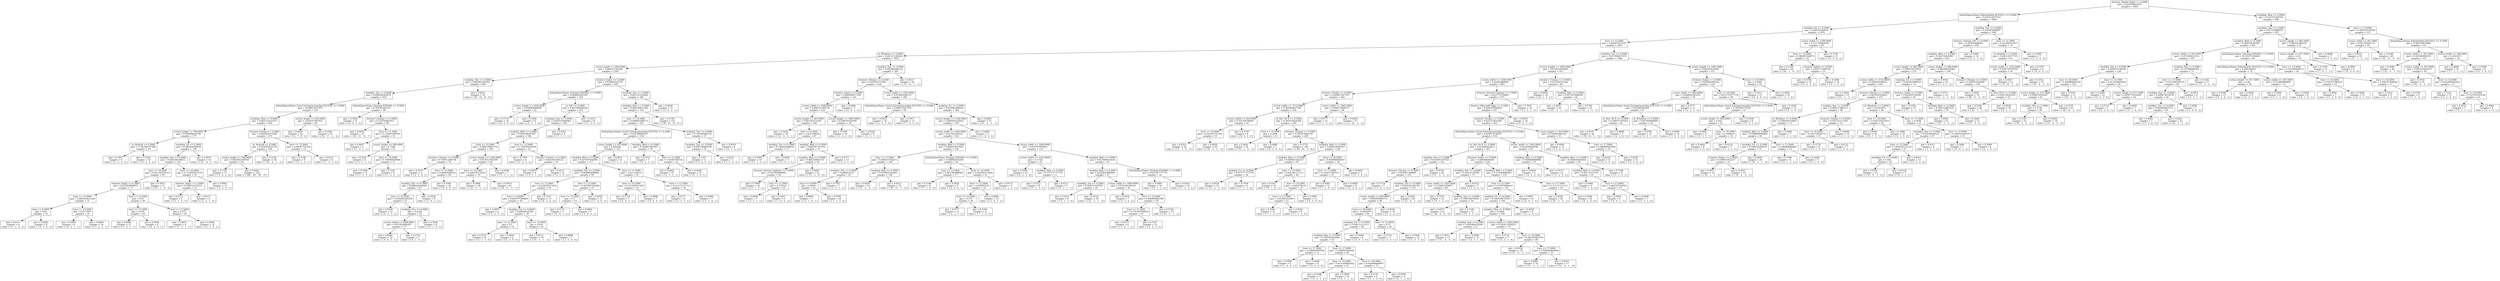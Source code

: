 digraph Tree {
0 [label="browser_Mobile Safari <= 0.5000\ngini = 0.624708614423\nsamples = 3983", shape="box"] ;
1 [label="defaultSpaceName_Kulturledelse KLS3551 <= 0.5000\ngini = 0.635512877633\nsamples = 3484", shape="box"] ;
0 -> 1 ;
2 [label="weekday_Sat <= 0.5000\ngini = 0.64435149656\nsamples = 2976", shape="box"] ;
1 -> 2 ;
3 [label="hour <= 15.5000\ngini = 0.645810753707\nsamples = 2907", shape="box"] ;
2 -> 3 ;
4 [label="os_Windows <= 0.5000\ngini = 0.661151585663\nsamples = 1825", shape="box"] ;
3 -> 4 ;
5 [label="screen_height <= 850.0000\ngini = 0.668214782296\nsamples = 1265", shape="box"] ;
4 -> 5 ;
6 [label="weekday_Thu <= 0.5000\ngini = 0.662063185361\nsamples = 696", shape="box"] ;
5 -> 6 ;
7 [label="weekday_Tue <= 0.5000\ngini = 0.668384285879\nsamples = 618", shape="box"] ;
6 -> 7 ;
8 [label="defaultSpaceName_Social Entrepreneurship ELE3702 <= 0.5000\ngini = 0.658811037975\nsamples = 519", shape="box"] ;
7 -> 8 ;
9 [label="weekday_Mon <= 0.5000\ngini = 0.662133333333\nsamples = 450", shape="box"] ;
8 -> 9 ;
10 [label="screen_height <= 784.0000\ngini = 0.659006032749\nsamples = 177", shape="box"] ;
9 -> 10 ;
11 [label="os_Android <= 0.5000\ngini = 0.742382271468\nsamples = 19", shape="box"] ;
10 -> 11 ;
12 [label="gini = 0.7407\nsamples = 9\nvalue = [ 2.  2.  3.  2.]", shape="box"] ;
11 -> 12 ;
13 [label="gini = 0.7200\nsamples = 10\nvalue = [ 4.  2.  2.  2.]", shape="box"] ;
11 -> 13 ;
14 [label="weekday_Fri <= 0.5000\ngini = 0.640922929018\nsamples = 158", shape="box"] ;
10 -> 14 ;
15 [label="weekday_Sun <= 0.5000\ngini = 0.656326530612\nsamples = 105", shape="box"] ;
14 -> 15 ;
16 [label="hour <= 14.5000\ngini = 0.621356335515\nsamples = 82", shape="box"] ;
15 -> 16 ;
17 [label="browser_Safari <= 0.5000\ngini = 0.657805990875\nsamples = 71", shape="box"] ;
16 -> 17 ;
18 [label="hour <= 12.5000\ngini = 0.649323621228\nsamples = 31", shape="box"] ;
17 -> 18 ;
19 [label="hour <= 6.5000\ngini = 0.64\nsamples = 15", shape="box"] ;
18 -> 19 ;
20 [label="gini = 0.6111\nsamples = 6\nvalue = [ 3.  1.  0.  2.]", shape="box"] ;
19 -> 20 ;
21 [label="gini = 0.6420\nsamples = 9\nvalue = [ 4.  3.  0.  2.]", shape="box"] ;
19 -> 21 ;
22 [label="hour <= 13.5000\ngini = 0.6171875\nsamples = 16", shape="box"] ;
18 -> 22 ;
23 [label="gini = 0.5000\nsamples = 6\nvalue = [ 4.  0.  1.  1.]", shape="box"] ;
22 -> 23 ;
24 [label="gini = 0.6600\nsamples = 10\nvalue = [ 5.  2.  2.  1.]", shape="box"] ;
22 -> 24 ;
25 [label="hour <= 12.5000\ngini = 0.65\nsamples = 40", shape="box"] ;
17 -> 25 ;
26 [label="hour <= 11.5000\ngini = 0.595\nsamples = 20", shape="box"] ;
25 -> 26 ;
27 [label="gini = 0.6446\nsamples = 11\nvalue = [ 5.  4.  1.  1.]", shape="box"] ;
26 -> 27 ;
28 [label="gini = 0.4938\nsamples = 9\nvalue = [ 6.  2.  0.  1.]", shape="box"] ;
26 -> 28 ;
29 [label="hour <= 13.5000\ngini = 0.675\nsamples = 20", shape="box"] ;
25 -> 29 ;
30 [label="gini = 0.6875\nsamples = 8\nvalue = [ 1.  3.  1.  3.]", shape="box"] ;
29 -> 30 ;
31 [label="gini = 0.5694\nsamples = 12\nvalue = [ 6.  5.  0.  1.]", shape="box"] ;
29 -> 31 ;
32 [label="gini = 0.1653\nsamples = 11\nvalue = [ 10.   1.   0.   0.]", shape="box"] ;
16 -> 32 ;
33 [label="hour <= 14.5000\ngini = 0.733459357278\nsamples = 23", shape="box"] ;
15 -> 33 ;
34 [label="browser_Safari <= 0.5000\ngini = 0.708333333333\nsamples = 12", shape="box"] ;
33 -> 34 ;
35 [label="gini = 0.6111\nsamples = 6\nvalue = [ 2.  1.  0.  3.]", shape="box"] ;
34 -> 35 ;
36 [label="gini = 0.6111\nsamples = 6\nvalue = [ 2.  3.  1.  0.]", shape="box"] ;
34 -> 36 ;
37 [label="gini = 0.6942\nsamples = 11\nvalue = [ 4.  2.  4.  1.]", shape="box"] ;
33 -> 37 ;
38 [label="gini = 0.5974\nsamples = 53\nvalue = [ 31.   8.   5.   9.]", shape="box"] ;
14 -> 38 ;
39 [label="browser_Firefox <= 0.5000\ngini = 0.663956312308\nsamples = 273", shape="box"] ;
9 -> 39 ;
40 [label="os_Android <= 0.5000\ngini = 0.652852521578\nsamples = 259", shape="box"] ;
39 -> 40 ;
41 [label="screen_height <= 784.0000\ngini = 0.663443338768\nsamples = 231", shape="box"] ;
40 -> 41 ;
42 [label="gini = 0.7197\nsamples = 17\nvalue = [ 5.  6.  2.  4.]", shape="box"] ;
41 -> 42 ;
43 [label="gini = 0.6542\nsamples = 214\nvalue = [ 108.   49.   20.   37.]", shape="box"] ;
41 -> 43 ;
44 [label="gini = 0.5332\nsamples = 28\nvalue = [ 18.   4.   1.   5.]", shape="box"] ;
40 -> 44 ;
45 [label="hour <= 13.5000\ngini = 0.69387755102\nsamples = 14", shape="box"] ;
39 -> 45 ;
46 [label="gini = 0.7188\nsamples = 8\nvalue = [ 2.  2.  3.  1.]", shape="box"] ;
45 -> 46 ;
47 [label="gini = 0.6111\nsamples = 6\nvalue = [ 1.  3.  2.  0.]", shape="box"] ;
45 -> 47 ;
48 [label="screen_height <= 653.5000\ngini = 0.618357487923\nsamples = 69", shape="box"] ;
8 -> 48 ;
49 [label="gini = 0.6020\nsamples = 14\nvalue = [ 2.  7.  0.  5.]", shape="box"] ;
48 -> 49 ;
50 [label="gini = 0.5593\nsamples = 55\nvalue = [ 32.  17.   2.   4.]", shape="box"] ;
48 -> 50 ;
51 [label="defaultSpaceName_Strategi STR3605 <= 0.5000\ngini = 0.701561065197\nsamples = 99", shape="box"] ;
7 -> 51 ;
52 [label="gini = 0.5620\nsamples = 11\nvalue = [ 6.  4.  1.  0.]", shape="box"] ;
51 -> 52 ;
53 [label="browser_Chrome <= 0.5000\ngini = 0.710743801653\nsamples = 88", shape="box"] ;
51 -> 53 ;
54 [label="gini = 0.6876\nsamples = 57\nvalue = [ 26.  11.  13.   7.]", shape="box"] ;
53 -> 54 ;
55 [label="hour <= 11.5000\ngini = 0.734651404787\nsamples = 31", shape="box"] ;
53 -> 55 ;
56 [label="gini = 0.6667\nsamples = 6\nvalue = [ 1.  3.  1.  1.]", shape="box"] ;
55 -> 56 ;
57 [label="screen_height <= 680.0000\ngini = 0.7296\nsamples = 25", shape="box"] ;
55 -> 57 ;
58 [label="gini = 0.5625\nsamples = 8\nvalue = [ 5.  1.  1.  1.]", shape="box"] ;
57 -> 58 ;
59 [label="hour <= 14.5000\ngini = 0.740484429066\nsamples = 17", shape="box"] ;
57 -> 59 ;
60 [label="gini = 0.7438\nsamples = 11\nvalue = [ 3.  3.  3.  2.]", shape="box"] ;
59 -> 60 ;
61 [label="gini = 0.7222\nsamples = 6\nvalue = [ 1.  2.  2.  1.]", shape="box"] ;
59 -> 61 ;
62 [label="gini = 0.6012\nsamples = 78\nvalue = [ 45.  16.   8.   9.]", shape="box"] ;
6 -> 62 ;
63 [label="browser_Safari <= 0.5000\ngini = 0.674664335729\nsamples = 569", shape="box"] ;
5 -> 63 ;
64 [label="defaultSpaceName_Strategi STR3605 <= 0.5000\ngini = 0.689692283163\nsamples = 224", shape="box"] ;
63 -> 64 ;
65 [label="screen_height <= 1050.0000\ngini = 0.590909090909\nsamples = 22", shape="box"] ;
64 -> 65 ;
66 [label="gini = 0.5714\nsamples = 14\nvalue = [ 8.  4.  0.  2.]", shape="box"] ;
65 -> 66 ;
67 [label="gini = 0.5938\nsamples = 8\nvalue = [ 4.  3.  1.  0.]", shape="box"] ;
65 -> 67 ;
68 [label="os_iOS <= 0.5000\ngini = 0.697382609548\nsamples = 202", shape="box"] ;
64 -> 68 ;
69 [label="weekday_Sun <= 0.5000\ngini = 0.697470506961\nsamples = 194", shape="box"] ;
68 -> 69 ;
70 [label="weekday_Wed <= 0.5000\ngini = 0.693548387097\nsamples = 186", shape="box"] ;
69 -> 70 ;
71 [label="hour <= 13.5000\ngini = 0.686570493754\nsamples = 164", shape="box"] ;
70 -> 71 ;
72 [label="browser_Chrome <= 0.5000\ngini = 0.703813280736\nsamples = 78", shape="box"] ;
71 -> 72 ;
73 [label="gini = 0.5679\nsamples = 9\nvalue = [ 3.  1.  0.  5.]", shape="box"] ;
72 -> 73 ;
74 [label="hour <= 12.5000\ngini = 0.69943289225\nsamples = 69", shape="box"] ;
72 -> 74 ;
75 [label="weekday_Thu <= 0.5000\ngini = 0.684444444444\nsamples = 45", shape="box"] ;
74 -> 75 ;
76 [label="hour <= 10.5000\ngini = 0.654492330168\nsamples = 37", shape="box"] ;
75 -> 76 ;
77 [label="gini = 0.6528\nsamples = 12\nvalue = [ 6.  3.  1.  2.]", shape="box"] ;
76 -> 77 ;
78 [label="weekday_Tue <= 0.5000\ngini = 0.6528\nsamples = 25", shape="box"] ;
76 -> 78 ;
79 [label="screen_width <= 1680.0000\ngini = 0.657439446367\nsamples = 17", shape="box"] ;
78 -> 79 ;
80 [label="gini = 0.6600\nsamples = 10\nvalue = [ 4.  4.  1.  1.]", shape="box"] ;
79 -> 80 ;
81 [label="gini = 0.5714\nsamples = 7\nvalue = [ 4.  1.  0.  2.]", shape="box"] ;
79 -> 81 ;
82 [label="gini = 0.5938\nsamples = 8\nvalue = [ 4.  1.  0.  3.]", shape="box"] ;
78 -> 82 ;
83 [label="gini = 0.6562\nsamples = 8\nvalue = [ 1.  4.  1.  2.]", shape="box"] ;
75 -> 83 ;
84 [label="gini = 0.7049\nsamples = 24\nvalue = [ 8.  9.  4.  3.]", shape="box"] ;
74 -> 84 ;
85 [label="screen_height <= 1140.0000\ngini = 0.657652785289\nsamples = 86", shape="box"] ;
71 -> 85 ;
86 [label="hour <= 14.5000\ngini = 0.650536772953\nsamples = 79", shape="box"] ;
85 -> 86 ;
87 [label="gini = 0.5886\nsamples = 38\nvalue = [ 22.   9.   5.   2.]", shape="box"] ;
86 -> 87 ;
88 [label="gini = 0.6913\nsamples = 41\nvalue = [ 18.  11.   5.   7.]", shape="box"] ;
86 -> 88 ;
89 [label="gini = 0.6939\nsamples = 7\nvalue = [ 3.  1.  1.  2.]", shape="box"] ;
85 -> 89 ;
90 [label="hour <= 12.5000\ngini = 0.714876033058\nsamples = 22", shape="box"] ;
70 -> 90 ;
91 [label="gini = 0.7500\nsamples = 8\nvalue = [ 2.  2.  2.  2.]", shape="box"] ;
90 -> 91 ;
92 [label="browser_Firefox <= 0.5000\ngini = 0.663265306122\nsamples = 14", shape="box"] ;
90 -> 92 ;
93 [label="gini = 0.6875\nsamples = 8\nvalue = [ 3.  1.  1.  3.]", shape="box"] ;
92 -> 93 ;
94 [label="gini = 0.6111\nsamples = 6\nvalue = [ 3.  1.  0.  2.]", shape="box"] ;
92 -> 94 ;
95 [label="gini = 0.5625\nsamples = 8\nvalue = [ 1.  5.  1.  1.]", shape="box"] ;
69 -> 95 ;
96 [label="gini = 0.5312\nsamples = 8\nvalue = [ 2.  5.  0.  1.]", shape="box"] ;
68 -> 96 ;
97 [label="weekday_Sun <= 0.5000\ngini = 0.661155219492\nsamples = 345", shape="box"] ;
63 -> 97 ;
98 [label="weekday_Mon <= 0.5000\ngini = 0.665638611585\nsamples = 333", shape="box"] ;
97 -> 98 ;
99 [label="hour <= 14.5000\ngini = 0.649003388175\nsamples = 181", shape="box"] ;
98 -> 99 ;
100 [label="defaultSpaceName_Social Entrepreneurship ELE3702 <= 0.5000\ngini = 0.631388092427\nsamples = 154", shape="box"] ;
99 -> 100 ;
101 [label="screen_height <= 975.0000\ngini = 0.643456\nsamples = 125", shape="box"] ;
100 -> 101 ;
102 [label="weekday_Wed <= 0.5000\ngini = 0.637007816495\nsamples = 117", shape="box"] ;
101 -> 102 ;
103 [label="weekday_Thu <= 0.5000\ngini = 0.644982698962\nsamples = 85", shape="box"] ;
102 -> 103 ;
104 [label="hour <= 13.5000\ngini = 0.670035671819\nsamples = 58", shape="box"] ;
103 -> 104 ;
105 [label="hour <= 6.0000\ngini = 0.624197530864\nsamples = 45", shape="box"] ;
104 -> 105 ;
106 [label="gini = 0.6667\nsamples = 6\nvalue = [ 2.  2.  0.  2.]", shape="box"] ;
105 -> 106 ;
107 [label="weekday_Tue <= 0.5000\ngini = 0.60486522025\nsamples = 39", shape="box"] ;
105 -> 107 ;
108 [label="hour <= 12.5000\ngini = 0.5\nsamples = 14", shape="box"] ;
107 -> 108 ;
109 [label="gini = 0.5312\nsamples = 8\nvalue = [ 5.  2.  1.  0.]", shape="box"] ;
108 -> 109 ;
110 [label="gini = 0.4444\nsamples = 6\nvalue = [ 4.  2.  0.  0.]", shape="box"] ;
108 -> 110 ;
111 [label="hour <= 12.5000\ngini = 0.624\nsamples = 25", shape="box"] ;
107 -> 111 ;
112 [label="gini = 0.6111\nsamples = 18\nvalue = [ 10.   4.   1.   3.]", shape="box"] ;
111 -> 112 ;
113 [label="gini = 0.4898\nsamples = 7\nvalue = [ 3.  0.  0.  4.]", shape="box"] ;
111 -> 113 ;
114 [label="gini = 0.7337\nsamples = 13\nvalue = [ 4.  3.  4.  2.]", shape="box"] ;
104 -> 114 ;
115 [label="hour <= 12.5000\ngini = 0.567901234568\nsamples = 27", shape="box"] ;
103 -> 115 ;
116 [label="hour <= 11.5000\ngini = 0.5\nsamples = 14", shape="box"] ;
115 -> 116 ;
117 [label="gini = 0.5714\nsamples = 7\nvalue = [ 4.  0.  1.  2.]", shape="box"] ;
116 -> 117 ;
118 [label="gini = 0.4082\nsamples = 7\nvalue = [ 5.  0.  0.  2.]", shape="box"] ;
116 -> 118 ;
119 [label="gini = 0.6036\nsamples = 13\nvalue = [ 7.  3.  0.  3.]", shape="box"] ;
115 -> 119 ;
120 [label="hour <= 11.5000\ngini = 0.611328125\nsamples = 32", shape="box"] ;
102 -> 120 ;
121 [label="hour <= 10.5000\ngini = 0.571428571429\nsamples = 14", shape="box"] ;
120 -> 121 ;
122 [label="gini = 0.5714\nsamples = 7\nvalue = [ 4.  0.  2.  1.]", shape="box"] ;
121 -> 122 ;
123 [label="gini = 0.4898\nsamples = 7\nvalue = [ 4.  0.  0.  3.]", shape="box"] ;
121 -> 123 ;
124 [label="hour <= 13.5000\ngini = 0.611111111111\nsamples = 18", shape="box"] ;
120 -> 124 ;
125 [label="gini = 0.6777\nsamples = 11\nvalue = [ 5.  3.  1.  2.]", shape="box"] ;
124 -> 125 ;
126 [label="gini = 0.4490\nsamples = 7\nvalue = [ 5.  1.  0.  1.]", shape="box"] ;
124 -> 126 ;
127 [label="gini = 0.6875\nsamples = 8\nvalue = [ 3.  1.  1.  3.]", shape="box"] ;
101 -> 127 ;
128 [label="weekday_Wed <= 0.5000\ngini = 0.546967895363\nsamples = 29", shape="box"] ;
100 -> 128 ;
129 [label="gini = 0.5714\nsamples = 7\nvalue = [ 4.  2.  1.  0.]", shape="box"] ;
128 -> 129 ;
130 [label="hour <= 11.5000\ngini = 0.53305785124\nsamples = 22", shape="box"] ;
128 -> 130 ;
131 [label="gini = 0.6400\nsamples = 10\nvalue = [ 5.  3.  1.  1.]", shape="box"] ;
130 -> 131 ;
132 [label="gini = 0.4028\nsamples = 12\nvalue = [ 9.  2.  0.  1.]", shape="box"] ;
130 -> 132 ;
133 [label="weekday_Tue <= 0.5000\ngini = 0.716049382716\nsamples = 27", shape="box"] ;
99 -> 133 ;
134 [label="weekday_Thu <= 0.5000\ngini = 0.697530864198\nsamples = 18", shape="box"] ;
133 -> 134 ;
135 [label="gini = 0.7107\nsamples = 11\nvalue = [ 3.  4.  1.  3.]", shape="box"] ;
134 -> 135 ;
136 [label="gini = 0.6531\nsamples = 7\nvalue = [ 3.  2.  0.  2.]", shape="box"] ;
134 -> 136 ;
137 [label="gini = 0.6914\nsamples = 9\nvalue = [ 4.  1.  2.  2.]", shape="box"] ;
133 -> 137 ;
138 [label="gini = 0.6799\nsamples = 152\nvalue = [ 69.  41.  15.  27.]", shape="box"] ;
98 -> 138 ;
139 [label="gini = 0.4028\nsamples = 12\nvalue = [ 9.  0.  2.  1.]", shape="box"] ;
97 -> 139 ;
140 [label="weekday_Sun <= 0.5000\ngini = 0.642640306122\nsamples = 560", shape="box"] ;
4 -> 140 ;
141 [label="browser_Chrome <= 0.5000\ngini = 0.639556737845\nsamples = 526", shape="box"] ;
140 -> 141 ;
142 [label="browser_Opera <= 0.5000\ngini = 0.688304877338\nsamples = 131", shape="box"] ;
141 -> 142 ;
143 [label="screen_width <= 1640.0000\ngini = 0.698751300728\nsamples = 124", shape="box"] ;
142 -> 143 ;
144 [label="screen_height <= 641.0000\ngini = 0.681203275187\nsamples = 106", shape="box"] ;
143 -> 144 ;
145 [label="gini = 0.5429\nsamples = 19\nvalue = [ 12.   4.   2.   1.]", shape="box"] ;
144 -> 145 ;
146 [label="hour <= 9.5000\ngini = 0.691769058\nsamples = 87", shape="box"] ;
144 -> 146 ;
147 [label="weekday_Tue <= 0.5000\ngini = 0.726643598616\nsamples = 17", shape="box"] ;
146 -> 147 ;
148 [label="gini = 0.7400\nsamples = 10\nvalue = [ 3.  3.  2.  2.]", shape="box"] ;
147 -> 148 ;
149 [label="gini = 0.6939\nsamples = 7\nvalue = [ 3.  2.  1.  1.]", shape="box"] ;
147 -> 149 ;
150 [label="weekday_Wed <= 0.5000\ngini = 0.669387755102\nsamples = 70", shape="box"] ;
146 -> 150 ;
151 [label="weekday_Mon <= 0.5000\ngini = 0.665326055731\nsamples = 59", shape="box"] ;
150 -> 151 ;
152 [label="browser_Internet Explorer <= 0.5000\ngini = 0.647928994083\nsamples = 26", shape="box"] ;
151 -> 152 ;
153 [label="gini = 0.7000\nsamples = 10\nvalue = [ 4.  1.  3.  2.]", shape="box"] ;
152 -> 153 ;
154 [label="hour <= 11.5000\ngini = 0.578125\nsamples = 16", shape="box"] ;
152 -> 154 ;
155 [label="gini = 0.6939\nsamples = 7\nvalue = [ 2.  1.  1.  3.]", shape="box"] ;
154 -> 155 ;
156 [label="gini = 0.3457\nsamples = 9\nvalue = [ 7.  0.  0.  2.]", shape="box"] ;
154 -> 156 ;
157 [label="gini = 0.6667\nsamples = 33\nvalue = [ 13.   3.   4.  13.]", shape="box"] ;
151 -> 157 ;
158 [label="gini = 0.6777\nsamples = 11\nvalue = [ 5.  2.  1.  3.]", shape="box"] ;
150 -> 158 ;
159 [label="screen_height <= 1065.0000\ngini = 0.598765432099\nsamples = 18", shape="box"] ;
143 -> 159 ;
160 [label="gini = 0.5400\nsamples = 10\nvalue = [ 3.  6.  1.  0.]", shape="box"] ;
159 -> 160 ;
161 [label="gini = 0.6562\nsamples = 8\nvalue = [ 2.  4.  1.  1.]", shape="box"] ;
159 -> 161 ;
162 [label="gini = 0.2449\nsamples = 7\nvalue = [ 6.  0.  1.  0.]", shape="box"] ;
142 -> 162 ;
163 [label="screen_width <= 1363.0000\ngini = 0.619849383112\nsamples = 395", shape="box"] ;
141 -> 163 ;
164 [label="defaultSpaceName_Social Entrepreneurship ELE3702 <= 0.5000\ngini = 0.699167657551\nsamples = 29", shape="box"] ;
163 -> 164 ;
165 [label="gini = 0.6953\nsamples = 16\nvalue = [ 5.  4.  1.  6.]", shape="box"] ;
164 -> 165 ;
166 [label="gini = 0.5917\nsamples = 13\nvalue = [ 7.  4.  2.  0.]", shape="box"] ;
164 -> 166 ;
167 [label="weekday_Fri <= 0.5000\ngini = 0.610961808355\nsamples = 366", shape="box"] ;
163 -> 167 ;
168 [label="screen_height <= 1140.0000\ngini = 0.609305522924\nsamples = 339", shape="box"] ;
167 -> 168 ;
169 [label="screen_width <= 1403.0000\ngini = 0.612262302221\nsamples = 332", shape="box"] ;
168 -> 169 ;
170 [label="weekday_Wed <= 0.5000\ngini = 0.606953017833\nsamples = 216", shape="box"] ;
169 -> 170 ;
171 [label="hour <= 11.5000\ngini = 0.608155744272\nsamples = 158", shape="box"] ;
170 -> 171 ;
172 [label="weekday_Thu <= 0.5000\ngini = 0.689453125\nsamples = 32", shape="box"] ;
171 -> 172 ;
173 [label="hour <= 9.5000\ngini = 0.6656\nsamples = 25", shape="box"] ;
172 -> 173 ;
174 [label="gini = 0.4490\nsamples = 7\nvalue = [ 5.  1.  0.  1.]", shape="box"] ;
173 -> 174 ;
175 [label="gini = 0.7099\nsamples = 18\nvalue = [ 7.  5.  2.  4.]", shape="box"] ;
173 -> 175 ;
176 [label="gini = 0.7347\nsamples = 7\nvalue = [ 2.  2.  1.  2.]", shape="box"] ;
172 -> 176 ;
177 [label="weekday_Mon <= 0.5000\ngini = 0.579491055682\nsamples = 126", shape="box"] ;
171 -> 177 ;
178 [label="gini = 0.4630\nsamples = 52\nvalue = [ 37.   5.   3.   7.]", shape="box"] ;
177 -> 178 ;
179 [label="gini = 0.6413\nsamples = 74\nvalue = [ 39.  15.   7.  13.]", shape="box"] ;
177 -> 179 ;
180 [label="defaultSpaceName_Strategi STR3605 <= 0.5000\ngini = 0.598692033294\nsamples = 58", shape="box"] ;
170 -> 180 ;
181 [label="hour <= 12.5000\ngini = 0.491349480969\nsamples = 17", shape="box"] ;
180 -> 181 ;
182 [label="gini = 0.2188\nsamples = 8\nvalue = [ 7.  1.  0.  0.]", shape="box"] ;
181 -> 182 ;
183 [label="gini = 0.5926\nsamples = 9\nvalue = [ 4.  4.  0.  1.]", shape="box"] ;
181 -> 183 ;
184 [label="hour <= 14.5000\ngini = 0.632956573468\nsamples = 41", shape="box"] ;
180 -> 184 ;
185 [label="hour <= 13.5000\ngini = 0.626953125\nsamples = 32", shape="box"] ;
184 -> 185 ;
186 [label="hour <= 12.5000\ngini = 0.575\nsamples = 20", shape="box"] ;
185 -> 186 ;
187 [label="gini = 0.6777\nsamples = 11\nvalue = [ 5.  3.  1.  2.]", shape="box"] ;
186 -> 187 ;
188 [label="gini = 0.3704\nsamples = 9\nvalue = [ 7.  1.  0.  1.]", shape="box"] ;
186 -> 188 ;
189 [label="gini = 0.6806\nsamples = 12\nvalue = [ 5.  4.  1.  2.]", shape="box"] ;
185 -> 189 ;
190 [label="gini = 0.6173\nsamples = 9\nvalue = [ 5.  1.  2.  1.]", shape="box"] ;
184 -> 190 ;
191 [label="screen_width <= 1640.0000\ngini = 0.619797859691\nsamples = 116", shape="box"] ;
169 -> 191 ;
192 [label="screen_width <= 1520.0000\ngini = 0.5728\nsamples = 25", shape="box"] ;
191 -> 192 ;
193 [label="gini = 0.5600\nsamples = 10\nvalue = [ 6.  2.  2.  0.]", shape="box"] ;
192 -> 193 ;
194 [label="weekday_Mon <= 0.5000\ngini = 0.577777777778\nsamples = 15", shape="box"] ;
192 -> 194 ;
195 [label="gini = 0.5312\nsamples = 8\nvalue = [ 5.  1.  2.  0.]", shape="box"] ;
194 -> 195 ;
196 [label="gini = 0.6122\nsamples = 7\nvalue = [ 4.  1.  1.  1.]", shape="box"] ;
194 -> 196 ;
197 [label="weekday_Wed <= 0.5000\ngini = 0.627460451636\nsamples = 91", shape="box"] ;
191 -> 197 ;
198 [label="weekday_Mon <= 0.5000\ngini = 0.622855869904\nsamples = 67", shape="box"] ;
197 -> 198 ;
199 [label="weekday_Tue <= 0.5000\ngini = 0.505917159763\nsamples = 26", shape="box"] ;
198 -> 199 ;
200 [label="gini = 0.5312\nsamples = 8\nvalue = [ 5.  1.  2.  0.]", shape="box"] ;
199 -> 200 ;
201 [label="gini = 0.4753\nsamples = 18\nvalue = [ 12.   5.   1.   0.]", shape="box"] ;
199 -> 201 ;
202 [label="screen_width <= 1800.0000\ngini = 0.671029149316\nsamples = 41", shape="box"] ;
198 -> 202 ;
203 [label="gini = 0.6531\nsamples = 7\nvalue = [ 3.  2.  0.  2.]", shape="box"] ;
202 -> 203 ;
204 [label="hour <= 13.5000\ngini = 0.666089965398\nsamples = 34", shape="box"] ;
202 -> 204 ;
205 [label="hour <= 11.5000\ngini = 0.731301939058\nsamples = 19", shape="box"] ;
204 -> 205 ;
206 [label="gini = 0.6111\nsamples = 6\nvalue = [ 3.  0.  1.  2.]", shape="box"] ;
205 -> 206 ;
207 [label="gini = 0.7337\nsamples = 13\nvalue = [ 4.  4.  3.  2.]", shape="box"] ;
205 -> 207 ;
208 [label="gini = 0.5156\nsamples = 15\nvalue = [ 10.   2.   1.   2.]", shape="box"] ;
204 -> 208 ;
209 [label="defaultSpaceName_Strategi STR3605 <= 0.5000\ngini = 0.621527777778\nsamples = 24", shape="box"] ;
197 -> 209 ;
210 [label="gini = 0.5800\nsamples = 10\nvalue = [ 6.  1.  1.  2.]", shape="box"] ;
209 -> 210 ;
211 [label="gini = 0.6429\nsamples = 14\nvalue = [ 7.  2.  1.  4.]", shape="box"] ;
209 -> 211 ;
212 [label="gini = 0.4082\nsamples = 7\nvalue = [ 5.  2.  0.  0.]", shape="box"] ;
168 -> 212 ;
213 [label="gini = 0.6063\nsamples = 27\nvalue = [ 15.   2.   3.   7.]", shape="box"] ;
167 -> 213 ;
214 [label="gini = 0.6557\nsamples = 34\nvalue = [ 15.  12.   2.   5.]", shape="box"] ;
140 -> 214 ;
215 [label="weekday_Tue <= 0.5000\ngini = 0.617069437374\nsamples = 1082", shape="box"] ;
3 -> 215 ;
216 [label="screen_height <= 1065.0000\ngini = 0.612819450806\nsamples = 931", shape="box"] ;
215 -> 216 ;
217 [label="screen_width <= 1290.5000\ngini = 0.62026480694\nsamples = 863", shape="box"] ;
216 -> 217 ;
218 [label="browser_Firefox <= 0.5000\ngini = 0.600817367763\nsamples = 392", shape="box"] ;
217 -> 218 ;
219 [label="screen_width <= 1113.0000\ngini = 0.585894857799\nsamples = 354", shape="box"] ;
218 -> 219 ;
220 [label="screen_width <= 624.0000\ngini = 0.547164740661\nsamples = 61", shape="box"] ;
219 -> 220 ;
221 [label="hour <= 16.5000\ngini = 0.561053755785\nsamples = 53", shape="box"] ;
220 -> 221 ;
222 [label="gini = 0.6319\nsamples = 24\nvalue = [ 13.   3.   3.   5.]", shape="box"] ;
221 -> 222 ;
223 [label="gini = 0.4828\nsamples = 29\nvalue = [ 20.   5.   1.   3.]", shape="box"] ;
221 -> 223 ;
224 [label="gini = 0.3750\nsamples = 8\nvalue = [ 6.  0.  2.  0.]", shape="box"] ;
220 -> 224 ;
225 [label="os_Mac OS X <= 0.5000\ngini = 0.591876434204\nsamples = 293", shape="box"] ;
219 -> 225 ;
226 [label="hour <= 19.5000\ngini = 0.5696\nsamples = 25", shape="box"] ;
225 -> 226 ;
227 [label="gini = 0.3642\nsamples = 18\nvalue = [ 14.   1.   0.   3.]", shape="box"] ;
226 -> 227 ;
228 [label="gini = 0.4082\nsamples = 7\nvalue = [ 0.  2.  0.  5.]", shape="box"] ;
226 -> 228 ;
229 [label="browser_Chrome <= 0.5000\ngini = 0.591473602139\nsamples = 268", shape="box"] ;
225 -> 229 ;
230 [label="gini = 0.5776\nsamples = 160\nvalue = [ 96.  29.   9.  26.]", shape="box"] ;
229 -> 230 ;
231 [label="weekday_Wed <= 0.5000\ngini = 0.609910836763\nsamples = 108", shape="box"] ;
229 -> 231 ;
232 [label="weekday_Mon <= 0.5000\ngini = 0.608481262327\nsamples = 78", shape="box"] ;
231 -> 232 ;
233 [label="weekday_Fri <= 0.5000\ngini = 0.517777777778\nsamples = 30", shape="box"] ;
232 -> 233 ;
234 [label="gini = 0.5624\nsamples = 21\nvalue = [ 13.   2.   2.   4.]", shape="box"] ;
233 -> 234 ;
235 [label="gini = 0.3704\nsamples = 9\nvalue = [ 7.  1.  1.  0.]", shape="box"] ;
233 -> 235 ;
236 [label="hour <= 16.5000\ngini = 0.642361111111\nsamples = 48", shape="box"] ;
232 -> 236 ;
237 [label="gini = 0.5547\nsamples = 16\nvalue = [ 8.  7.  0.  1.]", shape="box"] ;
236 -> 237 ;
238 [label="hour <= 18.5000\ngini = 0.642578125\nsamples = 32", shape="box"] ;
236 -> 238 ;
239 [label="hour <= 17.5000\ngini = 0.65306122449\nsamples = 21", shape="box"] ;
238 -> 239 ;
240 [label="gini = 0.5562\nsamples = 13\nvalue = [ 7.  1.  0.  5.]", shape="box"] ;
239 -> 240 ;
241 [label="gini = 0.6562\nsamples = 8\nvalue = [ 1.  1.  2.  4.]", shape="box"] ;
239 -> 241 ;
242 [label="gini = 0.3967\nsamples = 11\nvalue = [ 8.  3.  0.  0.]", shape="box"] ;
238 -> 242 ;
243 [label="hour <= 20.5000\ngini = 0.606666666667\nsamples = 30", shape="box"] ;
231 -> 243 ;
244 [label="hour <= 17.5000\ngini = 0.544217687075\nsamples = 21", shape="box"] ;
243 -> 244 ;
245 [label="gini = 0.5694\nsamples = 12\nvalue = [ 7.  2.  0.  3.]", shape="box"] ;
244 -> 245 ;
246 [label="gini = 0.4938\nsamples = 9\nvalue = [ 6.  2.  0.  1.]", shape="box"] ;
244 -> 246 ;
247 [label="gini = 0.6667\nsamples = 9\nvalue = [ 3.  3.  0.  3.]", shape="box"] ;
243 -> 247 ;
248 [label="screen_width <= 1065.5000\ngini = 0.696675900277\nsamples = 38", shape="box"] ;
218 -> 248 ;
249 [label="gini = 0.6777\nsamples = 11\nvalue = [ 5.  1.  3.  2.]", shape="box"] ;
248 -> 249 ;
250 [label="gini = 0.6694\nsamples = 27\nvalue = [ 11.  10.   2.   4.]", shape="box"] ;
248 -> 250 ;
251 [label="browser_Internet Explorer <= 0.5000\ngini = 0.631713704861\nsamples = 471", shape="box"] ;
217 -> 251 ;
252 [label="browser_Microsoft Edge <= 0.5000\ngini = 0.628147609038\nsamples = 457", shape="box"] ;
251 -> 252 ;
253 [label="browser_Firefox <= 0.5000\ngini = 0.625572614383\nsamples = 443", shape="box"] ;
252 -> 253 ;
254 [label="defaultSpaceName_Social Entrepreneurship ELE3702 <= 0.5000\ngini = 0.614973136017\nsamples = 412", shape="box"] ;
253 -> 254 ;
255 [label="os_Mac OS X <= 0.5000\ngini = 0.614289214412\nsamples = 367", shape="box"] ;
254 -> 255 ;
256 [label="weekday_Sun <= 0.5000\ngini = 0.653991247925\nsamples = 141", shape="box"] ;
255 -> 256 ;
257 [label="browser_Chrome <= 0.5000\ngini = 0.659381189809\nsamples = 121", shape="box"] ;
256 -> 257 ;
258 [label="gini = 0.5714\nsamples = 7\nvalue = [ 2.  4.  1.  0.]", shape="box"] ;
257 -> 258 ;
259 [label="weekday_Thu <= 0.5000\ngini = 0.654201292705\nsamples = 114", shape="box"] ;
257 -> 259 ;
260 [label="screen_height <= 834.0000\ngini = 0.656049382716\nsamples = 90", shape="box"] ;
259 -> 260 ;
261 [label="hour <= 20.5000\ngini = 0.6584375\nsamples = 80", shape="box"] ;
260 -> 261 ;
262 [label="weekday_Fri <= 0.5000\ngini = 0.596111111111\nsamples = 60", shape="box"] ;
261 -> 262 ;
263 [label="weekday_Mon <= 0.5000\ngini = 0.598765432099\nsamples = 54", shape="box"] ;
262 -> 263 ;
264 [label="hour <= 17.5000\ngini = 0.569444444444\nsamples = 12", shape="box"] ;
263 -> 264 ;
265 [label="gini = 0.5000\nsamples = 6\nvalue = [ 1.  4.  0.  1.]", shape="box"] ;
264 -> 265 ;
266 [label="gini = 0.4444\nsamples = 6\nvalue = [ 4.  2.  0.  0.]", shape="box"] ;
264 -> 266 ;
267 [label="hour <= 17.5000\ngini = 0.566893424036\nsamples = 42", shape="box"] ;
263 -> 267 ;
268 [label="hour <= 16.5000\ngini = 0.614540466392\nsamples = 27", shape="box"] ;
267 -> 268 ;
269 [label="gini = 0.6298\nsamples = 17\nvalue = [ 9.  3.  1.  4.]", shape="box"] ;
268 -> 269 ;
270 [label="gini = 0.5800\nsamples = 10\nvalue = [ 6.  1.  1.  2.]", shape="box"] ;
268 -> 270 ;
271 [label="hour <= 18.5000\ngini = 0.426666666667\nsamples = 15", shape="box"] ;
267 -> 271 ;
272 [label="gini = 0.2778\nsamples = 6\nvalue = [ 5.  1.  0.  0.]", shape="box"] ;
271 -> 272 ;
273 [label="gini = 0.4938\nsamples = 9\nvalue = [ 6.  1.  2.  0.]", shape="box"] ;
271 -> 273 ;
274 [label="gini = 0.4444\nsamples = 6\nvalue = [ 4.  0.  2.  0.]", shape="box"] ;
262 -> 274 ;
275 [label="hour <= 21.5000\ngini = 0.73\nsamples = 20", shape="box"] ;
261 -> 275 ;
276 [label="gini = 0.5714\nsamples = 7\nvalue = [ 2.  4.  0.  1.]", shape="box"] ;
275 -> 276 ;
277 [label="gini = 0.7456\nsamples = 13\nvalue = [ 3.  3.  3.  4.]", shape="box"] ;
275 -> 277 ;
278 [label="gini = 0.6200\nsamples = 10\nvalue = [ 5.  3.  0.  2.]", shape="box"] ;
260 -> 278 ;
279 [label="gini = 0.6424\nsamples = 24\nvalue = [ 12.   6.   1.   5.]", shape="box"] ;
259 -> 279 ;
280 [label="gini = 0.6150\nsamples = 20\nvalue = [ 11.   5.   2.   2.]", shape="box"] ;
256 -> 280 ;
281 [label="browser_Safari <= 0.5000\ngini = 0.58548046049\nsamples = 226", shape="box"] ;
255 -> 281 ;
282 [label="weekday_Thu <= 0.5000\ngini = 0.59223118784\nsamples = 73", shape="box"] ;
281 -> 282 ;
283 [label="screen_width <= 1403.0000\ngini = 0.578053259871\nsamples = 66", shape="box"] ;
282 -> 283 ;
284 [label="gini = 0.5139\nsamples = 12\nvalue = [ 8.  1.  1.  2.]", shape="box"] ;
283 -> 284 ;
285 [label="weekday_Sun <= 0.5000\ngini = 0.590534979424\nsamples = 54", shape="box"] ;
283 -> 285 ;
286 [label="gini = 0.6077\nsamples = 42\nvalue = [ 24.   6.   4.   8.]", shape="box"] ;
285 -> 286 ;
287 [label="gini = 0.5139\nsamples = 12\nvalue = [ 8.  2.  1.  1.]", shape="box"] ;
285 -> 287 ;
288 [label="gini = 0.6122\nsamples = 7\nvalue = [ 3.  3.  0.  1.]", shape="box"] ;
282 -> 288 ;
289 [label="weekday_Wed <= 0.5000\ngini = 0.575846896493\nsamples = 153", shape="box"] ;
281 -> 289 ;
290 [label="hour <= 21.5000\ngini = 0.575979906141\nsamples = 123", shape="box"] ;
289 -> 290 ;
291 [label="weekday_Fri <= 0.5000\ngini = 0.556350475549\nsamples = 109", shape="box"] ;
290 -> 291 ;
292 [label="weekday_Mon <= 0.5000\ngini = 0.5606\nsamples = 100", shape="box"] ;
291 -> 292 ;
293 [label="weekday_Sun <= 0.5000\ngini = 0.491083676269\nsamples = 27", shape="box"] ;
292 -> 293 ;
294 [label="gini = 0.3911\nsamples = 15\nvalue = [ 11.   4.   0.   0.]", shape="box"] ;
293 -> 294 ;
295 [label="gini = 0.5694\nsamples = 12\nvalue = [ 6.  5.  1.  0.]", shape="box"] ;
293 -> 295 ;
296 [label="screen_width <= 1403.0000\ngini = 0.582473259523\nsamples = 73", shape="box"] ;
292 -> 296 ;
297 [label="gini = 0.5714\nsamples = 7\nvalue = [ 4.  2.  1.  0.]", shape="box"] ;
296 -> 297 ;
298 [label="hour <= 16.5000\ngini = 0.582185491276\nsamples = 66", shape="box"] ;
296 -> 298 ;
299 [label="gini = 0.6556\nsamples = 33\nvalue = [ 15.  11.   2.   5.]", shape="box"] ;
298 -> 299 ;
300 [label="hour <= 17.5000\ngini = 0.464646464646\nsamples = 33", shape="box"] ;
298 -> 300 ;
301 [label="gini = 0.4844\nsamples = 16\nvalue = [ 11.   3.   1.   1.]", shape="box"] ;
300 -> 301 ;
302 [label="gini = 0.4429\nsamples = 17\nvalue = [ 12.   4.   1.   0.]", shape="box"] ;
300 -> 302 ;
303 [label="gini = 0.4938\nsamples = 9\nvalue = [ 6.  2.  0.  1.]", shape="box"] ;
291 -> 303 ;
304 [label="gini = 0.6837\nsamples = 14\nvalue = [ 6.  4.  1.  3.]", shape="box"] ;
290 -> 304 ;
305 [label="hour <= 17.5000\ngini = 0.571111111111\nsamples = 30", shape="box"] ;
289 -> 305 ;
306 [label="gini = 0.6550\nsamples = 20\nvalue = [ 10.   5.   3.   2.]", shape="box"] ;
305 -> 306 ;
307 [label="gini = 0.3200\nsamples = 10\nvalue = [ 8.  2.  0.  0.]", shape="box"] ;
305 -> 307 ;
308 [label="screen_width <= 1403.0000\ngini = 0.616296296296\nsamples = 45", shape="box"] ;
254 -> 308 ;
309 [label="weekday_Mon <= 0.5000\ngini = 0.648888888889\nsamples = 15", shape="box"] ;
308 -> 309 ;
310 [label="gini = 0.6420\nsamples = 9\nvalue = [ 4.  3.  2.  0.]", shape="box"] ;
309 -> 310 ;
311 [label="gini = 0.6111\nsamples = 6\nvalue = [ 3.  2.  0.  1.]", shape="box"] ;
309 -> 311 ;
312 [label="weekday_Mon <= 0.5000\ngini = 0.584444444444\nsamples = 30", shape="box"] ;
308 -> 312 ;
313 [label="weekday_Wed <= 0.5000\ngini = 0.49173553719\nsamples = 22", shape="box"] ;
312 -> 313 ;
314 [label="gini = 0.4444\nsamples = 9\nvalue = [ 6.  3.  0.  0.]", shape="box"] ;
313 -> 314 ;
315 [label="hour <= 17.0000\ngini = 0.485207100592\nsamples = 13", shape="box"] ;
313 -> 315 ;
316 [label="gini = 0.5000\nsamples = 6\nvalue = [ 4.  0.  1.  1.]", shape="box"] ;
315 -> 316 ;
317 [label="gini = 0.4490\nsamples = 7\nvalue = [ 5.  1.  1.  0.]", shape="box"] ;
315 -> 317 ;
318 [label="gini = 0.7188\nsamples = 8\nvalue = [ 3.  1.  2.  2.]", shape="box"] ;
312 -> 318 ;
319 [label="screen_height <= 816.0000\ngini = 0.718002081165\nsamples = 31", shape="box"] ;
253 -> 319 ;
320 [label="gini = 0.6944\nsamples = 12\nvalue = [ 3.  5.  3.  1.]", shape="box"] ;
319 -> 320 ;
321 [label="hour <= 17.5000\ngini = 0.698060941828\nsamples = 19", shape="box"] ;
319 -> 321 ;
322 [label="gini = 0.6250\nsamples = 8\nvalue = [ 4.  0.  2.  2.]", shape="box"] ;
321 -> 322 ;
323 [label="gini = 0.6281\nsamples = 11\nvalue = [ 4.  5.  0.  2.]", shape="box"] ;
321 -> 323 ;
324 [label="gini = 0.6939\nsamples = 14\nvalue = [ 6.  4.  2.  2.]", shape="box"] ;
252 -> 324 ;
325 [label="gini = 0.7041\nsamples = 14\nvalue = [ 5.  5.  2.  2.]", shape="box"] ;
251 -> 325 ;
326 [label="browser_Chrome <= 0.5000\ngini = 0.471020761246\nsamples = 68", shape="box"] ;
216 -> 326 ;
327 [label="gini = 0.6020\nsamples = 14\nvalue = [ 8.  1.  3.  2.]", shape="box"] ;
326 -> 327 ;
328 [label="weekday_Mon <= 0.5000\ngini = 0.427297668038\nsamples = 54", shape="box"] ;
326 -> 328 ;
329 [label="gini = 0.2497\nsamples = 29\nvalue = [ 25.   2.   1.   1.]", shape="box"] ;
328 -> 329 ;
330 [label="gini = 0.5792\nsamples = 25\nvalue = [ 15.   3.   5.   2.]", shape="box"] ;
328 -> 330 ;
331 [label="screen_height <= 1005.0000\ngini = 0.626639182492\nsamples = 151", shape="box"] ;
215 -> 331 ;
332 [label="browser_Safari <= 0.5000\ngini = 0.635802469136\nsamples = 126", shape="box"] ;
331 -> 332 ;
333 [label="screen_width <= 1403.0000\ngini = 0.644641683103\nsamples = 78", shape="box"] ;
332 -> 333 ;
334 [label="defaultSpaceName_Social Entrepreneurship ELE3702 <= 0.5000\ngini = 0.61840053464\nsamples = 67", shape="box"] ;
333 -> 334 ;
335 [label="os_Mac OS X <= 0.5000\ngini = 0.596073765616\nsamples = 41", shape="box"] ;
334 -> 335 ;
336 [label="gini = 0.6107\nsamples = 34\nvalue = [ 18.  10.   1.   5.]", shape="box"] ;
335 -> 336 ;
337 [label="gini = 0.4898\nsamples = 7\nvalue = [ 4.  3.  0.  0.]", shape="box"] ;
335 -> 337 ;
338 [label="os_Windows <= 0.5000\ngini = 0.647928994083\nsamples = 26", shape="box"] ;
334 -> 338 ;
339 [label="gini = 0.6746\nsamples = 13\nvalue = [ 5.  5.  1.  2.]", shape="box"] ;
338 -> 339 ;
340 [label="gini = 0.6036\nsamples = 13\nvalue = [ 7.  4.  1.  1.]", shape="box"] ;
338 -> 340 ;
341 [label="gini = 0.6777\nsamples = 11\nvalue = [ 2.  5.  1.  3.]", shape="box"] ;
333 -> 341 ;
342 [label="hour <= 18.5000\ngini = 0.613715277778\nsamples = 48", shape="box"] ;
332 -> 342 ;
343 [label="defaultSpaceName_Social Entrepreneurship ELE3702 <= 0.5000\ngini = 0.593204775023\nsamples = 33", shape="box"] ;
342 -> 343 ;
344 [label="screen_height <= 850.0000\ngini = 0.592\nsamples = 25", shape="box"] ;
343 -> 344 ;
345 [label="gini = 0.6667\nsamples = 9\nvalue = [ 4.  3.  1.  1.]", shape="box"] ;
344 -> 345 ;
346 [label="hour <= 16.5000\ngini = 0.5390625\nsamples = 16", shape="box"] ;
344 -> 346 ;
347 [label="gini = 0.4444\nsamples = 9\nvalue = [ 6.  3.  0.  0.]", shape="box"] ;
346 -> 347 ;
348 [label="gini = 0.6122\nsamples = 7\nvalue = [ 3.  3.  1.  0.]", shape="box"] ;
346 -> 348 ;
349 [label="gini = 0.5938\nsamples = 8\nvalue = [ 4.  3.  1.  0.]", shape="box"] ;
343 -> 349 ;
350 [label="gini = 0.5244\nsamples = 15\nvalue = [ 9.  1.  0.  5.]", shape="box"] ;
342 -> 350 ;
351 [label="hour <= 19.5000\ngini = 0.5664\nsamples = 25", shape="box"] ;
331 -> 351 ;
352 [label="gini = 0.5511\nsamples = 15\nvalue = [ 6.  8.  0.  1.]", shape="box"] ;
351 -> 352 ;
353 [label="gini = 0.4600\nsamples = 10\nvalue = [ 7.  2.  1.  0.]", shape="box"] ;
351 -> 353 ;
354 [label="screen_width <= 1599.0000\ngini = 0.571728628439\nsamples = 69", shape="box"] ;
2 -> 354 ;
355 [label="hour <= 14.5000\ngini = 0.586401504972\nsamples = 61", shape="box"] ;
354 -> 355 ;
356 [label="gini = 0.5128\nsamples = 28\nvalue = [ 18.   7.   0.   3.]", shape="box"] ;
355 -> 356 ;
357 [label="browser_Safari <= 0.5000\ngini = 0.631772268136\nsamples = 33", shape="box"] ;
355 -> 357 ;
358 [label="gini = 0.6704\nsamples = 19\nvalue = [ 9.  5.  3.  2.]", shape="box"] ;
357 -> 358 ;
359 [label="gini = 0.5408\nsamples = 14\nvalue = [ 9.  1.  2.  2.]", shape="box"] ;
357 -> 359 ;
360 [label="gini = 0.3750\nsamples = 8\nvalue = [ 6.  0.  0.  2.]", shape="box"] ;
354 -> 360 ;
361 [label="weekday_Tue <= 0.5000\ngini = 0.575043400087\nsamples = 508", shape="box"] ;
1 -> 361 ;
362 [label="browser_Chrome iOS <= 0.5000\ngini = 0.563620486491\nsamples = 436", shape="box"] ;
361 -> 362 ;
363 [label="weekday_Mon <= 0.5000\ngini = 0.562734439927\nsamples = 422", shape="box"] ;
362 -> 363 ;
364 [label="screen_height <= 882.0000\ngini = 0.549070275454\nsamples = 274", shape="box"] ;
363 -> 364 ;
365 [label="screen_width <= 1152.0000\ngini = 0.585036160421\nsamples = 195", shape="box"] ;
364 -> 365 ;
366 [label="gini = 0.3601\nsamples = 19\nvalue = [ 15.   1.   2.   1.]", shape="box"] ;
365 -> 366 ;
367 [label="browser_Chrome <= 0.5000\ngini = 0.601820764463\nsamples = 176", shape="box"] ;
365 -> 367 ;
368 [label="weekday_Sun <= 0.5000\ngini = 0.609157986111\nsamples = 96", shape="box"] ;
367 -> 368 ;
369 [label="os_Windows <= 0.5000\ngini = 0.580596734847\nsamples = 73", shape="box"] ;
368 -> 369 ;
370 [label="weekday_Wed <= 0.5000\ngini = 0.590909090909\nsamples = 66", shape="box"] ;
369 -> 370 ;
371 [label="weekday_Fri <= 0.5000\ngini = 0.590542099193\nsamples = 51", shape="box"] ;
370 -> 371 ;
372 [label="browser_Safari <= 0.5000\ngini = 0.539021852237\nsamples = 31", shape="box"] ;
371 -> 372 ;
373 [label="gini = 0.2917\nsamples = 12\nvalue = [ 10.   1.   1.   0.]", shape="box"] ;
372 -> 373 ;
374 [label="gini = 0.6427\nsamples = 19\nvalue = [ 10.   4.   2.   3.]", shape="box"] ;
372 -> 374 ;
375 [label="gini = 0.6450\nsamples = 20\nvalue = [ 10.   5.   1.   4.]", shape="box"] ;
371 -> 375 ;
376 [label="hour <= 13.5000\ngini = 0.586666666667\nsamples = 15", shape="box"] ;
370 -> 376 ;
377 [label="gini = 0.7188\nsamples = 8\nvalue = [ 3.  1.  2.  2.]", shape="box"] ;
376 -> 377 ;
378 [label="gini = 0.2449\nsamples = 7\nvalue = [ 6.  1.  0.  0.]", shape="box"] ;
376 -> 378 ;
379 [label="gini = 0.4490\nsamples = 7\nvalue = [ 5.  1.  1.  0.]", shape="box"] ;
369 -> 379 ;
380 [label="browser_Firefox <= 0.5000\ngini = 0.642722117202\nsamples = 23", shape="box"] ;
368 -> 380 ;
381 [label="hour <= 16.5000\ngini = 0.520710059172\nsamples = 13", shape="box"] ;
380 -> 381 ;
382 [label="gini = 0.2778\nsamples = 6\nvalue = [ 5.  1.  0.  0.]", shape="box"] ;
381 -> 382 ;
383 [label="gini = 0.6122\nsamples = 7\nvalue = [ 3.  3.  0.  1.]", shape="box"] ;
381 -> 383 ;
384 [label="gini = 0.6600\nsamples = 10\nvalue = [ 2.  5.  2.  1.]", shape="box"] ;
380 -> 384 ;
385 [label="os_Windows <= 0.5000\ngini = 0.5921875\nsamples = 80", shape="box"] ;
367 -> 385 ;
386 [label="hour <= 18.5000\ngini = 0.593333333333\nsamples = 30", shape="box"] ;
385 -> 386 ;
387 [label="gini = 0.6850\nsamples = 20\nvalue = [ 8.  7.  2.  3.]", shape="box"] ;
386 -> 387 ;
388 [label="gini = 0.1800\nsamples = 10\nvalue = [ 9.  1.  0.  0.]", shape="box"] ;
386 -> 388 ;
389 [label="hour <= 17.5000\ngini = 0.5856\nsamples = 50", shape="box"] ;
385 -> 389 ;
390 [label="weekday_Sun <= 0.5000\ngini = 0.63550036523\nsamples = 37", shape="box"] ;
389 -> 390 ;
391 [label="hour <= 13.5000\ngini = 0.630593132154\nsamples = 31", shape="box"] ;
390 -> 391 ;
392 [label="weekday_Fri <= 0.5000\ngini = 0.465\nsamples = 20", shape="box"] ;
391 -> 392 ;
393 [label="gini = 0.3550\nsamples = 13\nvalue = [ 10.   0.   3.   0.]", shape="box"] ;
392 -> 393 ;
394 [label="gini = 0.6122\nsamples = 7\nvalue = [ 4.  1.  1.  1.]", shape="box"] ;
392 -> 394 ;
395 [label="gini = 0.6612\nsamples = 11\nvalue = [ 3.  4.  0.  4.]", shape="box"] ;
391 -> 395 ;
396 [label="gini = 0.6111\nsamples = 6\nvalue = [ 3.  2.  1.  0.]", shape="box"] ;
390 -> 396 ;
397 [label="hour <= 21.5000\ngini = 0.390532544379\nsamples = 13", shape="box"] ;
389 -> 397 ;
398 [label="gini = 0.2449\nsamples = 7\nvalue = [ 6.  0.  1.  0.]", shape="box"] ;
397 -> 398 ;
399 [label="gini = 0.5000\nsamples = 6\nvalue = [ 4.  1.  0.  1.]", shape="box"] ;
397 -> 399 ;
400 [label="weekday_Fri <= 0.5000\ngini = 0.433263900016\nsamples = 79", shape="box"] ;
364 -> 400 ;
401 [label="browser_Safari <= 0.5000\ngini = 0.442603550296\nsamples = 65", shape="box"] ;
400 -> 401 ;
402 [label="gini = 0.5295\nsamples = 27\nvalue = [ 17.   2.   1.   7.]", shape="box"] ;
401 -> 402 ;
403 [label="weekday_Wed <= 0.5000\ngini = 0.360110803324\nsamples = 38", shape="box"] ;
401 -> 403 ;
404 [label="gini = 0.4032\nsamples = 25\nvalue = [ 19.   2.   2.   2.]", shape="box"] ;
403 -> 404 ;
405 [label="gini = 0.2604\nsamples = 13\nvalue = [ 11.   0.   0.   2.]", shape="box"] ;
403 -> 405 ;
406 [label="gini = 0.3571\nsamples = 14\nvalue = [ 11.   2.   1.   0.]", shape="box"] ;
400 -> 406 ;
407 [label="screen_height <= 680.0000\ngini = 0.586468224982\nsamples = 148", shape="box"] ;
363 -> 407 ;
408 [label="gini = 0.6914\nsamples = 18\nvalue = [ 7.  5.  1.  5.]", shape="box"] ;
407 -> 408 ;
409 [label="browser_Chrome <= 0.5000\ngini = 0.560355029586\nsamples = 130", shape="box"] ;
407 -> 409 ;
410 [label="gini = 0.5697\nsamples = 78\nvalue = [ 48.  13.   8.   9.]", shape="box"] ;
409 -> 410 ;
411 [label="os_Mac OS X <= 0.5000\ngini = 0.545118343195\nsamples = 52", shape="box"] ;
409 -> 411 ;
412 [label="gini = 0.5208\nsamples = 38\nvalue = [ 25.   7.   3.   3.]", shape="box"] ;
411 -> 412 ;
413 [label="gini = 0.6020\nsamples = 14\nvalue = [ 8.  3.  1.  2.]", shape="box"] ;
411 -> 413 ;
414 [label="gini = 0.5408\nsamples = 14\nvalue = [ 8.  5.  1.  0.]", shape="box"] ;
362 -> 414 ;
415 [label="hour <= 21.5000\ngini = 0.613040123457\nsamples = 72", shape="box"] ;
361 -> 415 ;
416 [label="os_Android <= 0.5000\ngini = 0.602130177515\nsamples = 65", shape="box"] ;
415 -> 416 ;
417 [label="screen_width <= 1323.0000\ngini = 0.630739795918\nsamples = 56", shape="box"] ;
416 -> 417 ;
418 [label="gini = 0.6427\nsamples = 23\nvalue = [  9.  10.   2.   2.]", shape="box"] ;
417 -> 418 ;
419 [label="gini = 0.5932\nsamples = 33\nvalue = [ 19.   8.   3.   3.]", shape="box"] ;
417 -> 419 ;
420 [label="gini = 0.1975\nsamples = 9\nvalue = [ 8.  0.  0.  1.]", shape="box"] ;
416 -> 420 ;
421 [label="gini = 0.2449\nsamples = 7\nvalue = [ 1.  6.  0.  0.]", shape="box"] ;
415 -> 421 ;
422 [label="weekday_Mon <= 0.5000\ngini = 0.531355295762\nsamples = 499", shape="box"] ;
0 -> 422 ;
423 [label="weekday_Sat <= 0.5000\ngini = 0.47716980903\nsamples = 287", shape="box"] ;
422 -> 423 ;
424 [label="weekday_Wed <= 0.5000\ngini = 0.484528301887\nsamples = 265", shape="box"] ;
423 -> 424 ;
425 [label="screen_width <= 591.0000\ngini = 0.473498415316\nsamples = 197", shape="box"] ;
424 -> 425 ;
426 [label="weekday_Sun <= 0.5000\ngini = 0.426933736458\nsamples = 126", shape="box"] ;
425 -> 426 ;
427 [label="hour <= 20.5000\ngini = 0.428489042676\nsamples = 102", shape="box"] ;
426 -> 427 ;
428 [label="screen_height <= 617.5000\ngini = 0.448979591837\nsamples = 91", shape="box"] ;
427 -> 428 ;
429 [label="weekday_Thu <= 0.5000\ngini = 0.3736\nsamples = 50", shape="box"] ;
428 -> 429 ;
430 [label="gini = 0.3145\nsamples = 32\nvalue = [ 26.   5.   0.   1.]", shape="box"] ;
429 -> 430 ;
431 [label="gini = 0.4444\nsamples = 18\nvalue = [ 12.   6.   0.   0.]", shape="box"] ;
429 -> 431 ;
432 [label="gini = 0.5235\nsamples = 41\nvalue = [ 26.  10.   5.   0.]", shape="box"] ;
428 -> 432 ;
433 [label="gini = 0.1653\nsamples = 11\nvalue = [ 10.   0.   0.   1.]", shape="box"] ;
427 -> 433 ;
434 [label="hour <= 15.5000\ngini = 0.413194444444\nsamples = 24", shape="box"] ;
426 -> 434 ;
435 [label="gini = 0.3200\nsamples = 10\nvalue = [ 8.  0.  2.  0.]", shape="box"] ;
434 -> 435 ;
436 [label="screen_height <= 617.5000\ngini = 0.438775510204\nsamples = 14", shape="box"] ;
434 -> 436 ;
437 [label="gini = 0.5714\nsamples = 7\nvalue = [ 4.  2.  0.  1.]", shape="box"] ;
436 -> 437 ;
438 [label="gini = 0.2449\nsamples = 7\nvalue = [ 6.  1.  0.  0.]", shape="box"] ;
436 -> 438 ;
439 [label="weekday_Thu <= 0.5000\ngini = 0.537988494346\nsamples = 71", shape="box"] ;
425 -> 439 ;
440 [label="hour <= 17.5000\ngini = 0.523760330579\nsamples = 44", shape="box"] ;
439 -> 440 ;
441 [label="weekday_Sun <= 0.5000\ngini = 0.449074074074\nsamples = 36", shape="box"] ;
440 -> 441 ;
442 [label="weekday_Tue <= 0.5000\ngini = 0.449464922711\nsamples = 29", shape="box"] ;
441 -> 442 ;
443 [label="gini = 0.4082\nsamples = 7\nvalue = [ 5.  2.  0.  0.]", shape="box"] ;
442 -> 443 ;
444 [label="gini = 0.4421\nsamples = 22\nvalue = [ 16.   1.   2.   3.]", shape="box"] ;
442 -> 444 ;
445 [label="gini = 0.4082\nsamples = 7\nvalue = [ 5.  0.  0.  2.]", shape="box"] ;
441 -> 445 ;
446 [label="gini = 0.6875\nsamples = 8\nvalue = [ 3.  3.  1.  1.]", shape="box"] ;
440 -> 446 ;
447 [label="gini = 0.5542\nsamples = 27\nvalue = [ 17.   2.   4.   4.]", shape="box"] ;
439 -> 447 ;
448 [label="defaultSpaceName_Strategi STR3605 <= 0.5000\ngini = 0.514273356401\nsamples = 68", shape="box"] ;
424 -> 448 ;
449 [label="defaultSpaceName_Kulturledelse KLS3551 <= 0.5000\ngini = 0.494140625\nsamples = 32", shape="box"] ;
448 -> 449 ;
450 [label="screen_height <= 617.5000\ngini = 0.48\nsamples = 20", shape="box"] ;
449 -> 450 ;
451 [label="gini = 0.4298\nsamples = 11\nvalue = [ 8.  2.  0.  1.]", shape="box"] ;
450 -> 451 ;
452 [label="gini = 0.4938\nsamples = 9\nvalue = [ 6.  0.  2.  1.]", shape="box"] ;
450 -> 452 ;
453 [label="screen_width <= 347.5000\ngini = 0.513888888889\nsamples = 12", shape="box"] ;
449 -> 453 ;
454 [label="gini = 0.5000\nsamples = 6\nvalue = [ 4.  1.  1.  0.]", shape="box"] ;
453 -> 454 ;
455 [label="gini = 0.5000\nsamples = 6\nvalue = [ 4.  1.  0.  1.]", shape="box"] ;
453 -> 455 ;
456 [label="hour <= 13.5000\ngini = 0.521604938272\nsamples = 36", shape="box"] ;
448 -> 456 ;
457 [label="hour <= 10.5000\ngini = 0.526315789474\nsamples = 19", shape="box"] ;
456 -> 457 ;
458 [label="gini = 0.4082\nsamples = 7\nvalue = [ 5.  2.  0.  0.]", shape="box"] ;
457 -> 458 ;
459 [label="gini = 0.5694\nsamples = 12\nvalue = [ 6.  5.  1.  0.]", shape="box"] ;
457 -> 459 ;
460 [label="hour <= 18.5000\ngini = 0.456747404844\nsamples = 17", shape="box"] ;
456 -> 460 ;
461 [label="gini = 0.5312\nsamples = 8\nvalue = [ 5.  1.  0.  2.]", shape="box"] ;
460 -> 461 ;
462 [label="gini = 0.3704\nsamples = 9\nvalue = [ 7.  1.  0.  1.]", shape="box"] ;
460 -> 462 ;
463 [label="screen_height <= 845.5000\ngini = 0.380165289256\nsamples = 22", shape="box"] ;
423 -> 463 ;
464 [label="screen_height <= 617.5000\ngini = 0.24\nsamples = 15", shape="box"] ;
463 -> 464 ;
465 [label="gini = 0.3704\nsamples = 9\nvalue = [ 7.  0.  1.  1.]", shape="box"] ;
464 -> 465 ;
466 [label="gini = 0.0000\nsamples = 6\nvalue = [ 6.  0.  0.  0.]", shape="box"] ;
464 -> 466 ;
467 [label="gini = 0.4898\nsamples = 7\nvalue = [ 4.  3.  0.  0.]", shape="box"] ;
463 -> 467 ;
468 [label="hour <= 13.5000\ngini = 0.594918120328\nsamples = 212", shape="box"] ;
422 -> 468 ;
469 [label="screen_width <= 347.5000\ngini = 0.647100591716\nsamples = 65", shape="box"] ;
468 -> 469 ;
470 [label="gini = 0.6816\nsamples = 25\nvalue = [ 11.   7.   5.   2.]", shape="box"] ;
469 -> 470 ;
471 [label="gini = 0.6188\nsamples = 40\nvalue = [ 21.  12.   4.   3.]", shape="box"] ;
469 -> 471 ;
472 [label="defaultSpaceName_Kulturledelse KLS3551 <= 0.5000\ngini = 0.560136979962\nsamples = 147", shape="box"] ;
468 -> 472 ;
473 [label="screen_width <= 347.5000\ngini = 0.567449449333\nsamples = 131", shape="box"] ;
472 -> 473 ;
474 [label="gini = 0.6589\nsamples = 49\nvalue = [ 25.   9.   7.   8.]", shape="box"] ;
473 -> 474 ;
475 [label="screen_width <= 591.0000\ngini = 0.497323022011\nsamples = 82", shape="box"] ;
473 -> 475 ;
476 [label="gini = 0.3914\nsamples = 55\nvalue = [ 42.   8.   3.   2.]", shape="box"] ;
475 -> 476 ;
477 [label="hour <= 15.5000\ngini = 0.652949245542\nsamples = 27", shape="box"] ;
475 -> 477 ;
478 [label="gini = 0.7222\nsamples = 12\nvalue = [ 4.  2.  4.  2.]", shape="box"] ;
477 -> 478 ;
479 [label="hour <= 16.5000\ngini = 0.515555555556\nsamples = 15", shape="box"] ;
477 -> 479 ;
480 [label="gini = 0.6122\nsamples = 7\nvalue = [ 4.  1.  1.  1.]", shape="box"] ;
479 -> 480 ;
481 [label="gini = 0.4062\nsamples = 8\nvalue = [ 6.  1.  0.  1.]", shape="box"] ;
479 -> 481 ;
482 [label="screen_width <= 394.5000\ngini = 0.4921875\nsamples = 16", shape="box"] ;
472 -> 482 ;
483 [label="gini = 0.4800\nsamples = 10\nvalue = [ 7.  1.  1.  1.]", shape="box"] ;
482 -> 483 ;
484 [label="gini = 0.5000\nsamples = 6\nvalue = [ 4.  1.  0.  1.]", shape="box"] ;
482 -> 484 ;
}